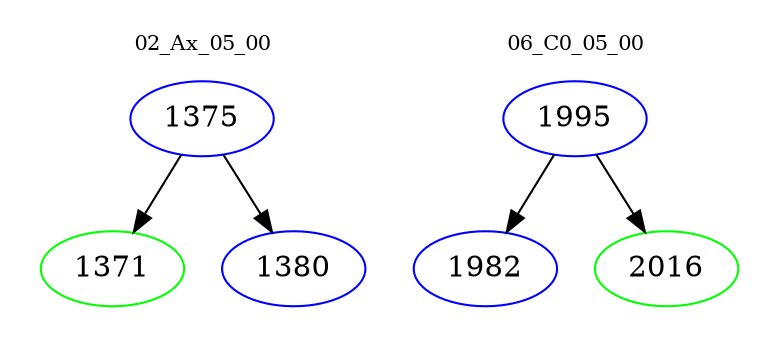 digraph{
subgraph cluster_0 {
color = white
label = "02_Ax_05_00";
fontsize=10;
T0_1375 [label="1375", color="blue"]
T0_1375 -> T0_1371 [color="black"]
T0_1371 [label="1371", color="green"]
T0_1375 -> T0_1380 [color="black"]
T0_1380 [label="1380", color="blue"]
}
subgraph cluster_1 {
color = white
label = "06_C0_05_00";
fontsize=10;
T1_1995 [label="1995", color="blue"]
T1_1995 -> T1_1982 [color="black"]
T1_1982 [label="1982", color="blue"]
T1_1995 -> T1_2016 [color="black"]
T1_2016 [label="2016", color="green"]
}
}
